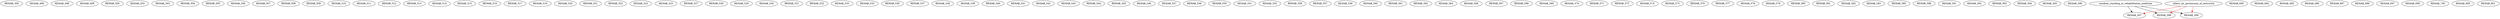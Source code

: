 digraph G {
    REHAB_300;
    REHAB_496;
    REHAB_498;
    REHAB_499;
    REHAB_500;
    REHAB_502;
    REHAB_503;
    REHAB_504;
    REHAB_505;
    REHAB_506;
    REHAB_507;
    REHAB_508;
    REHAB_509;
    REHAB_510;
    REHAB_511;
    REHAB_512;
    REHAB_513;
    REHAB_514;
    REHAB_515;
    REHAB_516;
    REHAB_517;
    REHAB_519;
    REHAB_520;
    REHAB_521;
    REHAB_522;
    REHAB_523;
    REHAB_525;
    REHAB_527;
    REHAB_528;
    REHAB_529;
    REHAB_530;
    REHAB_531;
    REHAB_532;
    REHAB_533;
    REHAB_535;
    REHAB_536;
    REHAB_537;
    REHAB_538;
    REHAB_539;
    REHAB_540;
    REHAB_541;
    REHAB_542;
    REHAB_543;
    REHAB_544;
    REHAB_545;
    REHAB_546;
    REHAB_547;
    REHAB_548;
    REHAB_550;
    REHAB_551;
    REHAB_555;
    REHAB_556;
    REHAB_557;
    REHAB_558;
    REHAB_560;
    REHAB_561;
    REHAB_562;
    REHAB_564;
    REHAB_566;
    REHAB_567;
    REHAB_568;
    REHAB_569;
    REHAB_570;
    REHAB_571;
    REHAB_572;
    REHAB_574;
    REHAB_575;
    REHAB_576;
    REHAB_577;
    REHAB_578;
    REHAB_579;
    REHAB_580;
    REHAB_581;
    REHAB_582;
    REHAB_583;
    REHAB_585;
    REHAB_588;
    REHAB_591;
    REHAB_592;
    REHAB_593;
    REHAB_594;
    REHAB_595;
    REHAB_596;
    edge [color=black];
    resident_standing_in_rehabilitation_medicine -> REHAB_597;
    edge [color=red];
    others_by_permission_of_instructor -> REHAB_597;
    edge [color=black];
    resident_standing_in_rehabilitation_medicine -> REHAB_598;
    edge [color=red];
    others_by_permission_of_instructor -> REHAB_598;
    edge [color=black];
    resident_standing_in_rehabilitation_medicine -> REHAB_599;
    edge [color=red];
    others_by_permission_of_instructor -> REHAB_599;
    REHAB_600;
    REHAB_684;
    REHAB_685;
    REHAB_686;
    REHAB_687;
    REHAB_689;
    REHAB_697;
    REHAB_699;
    REHAB_700;
    REHAB_800;
    REHAB_801;
}
